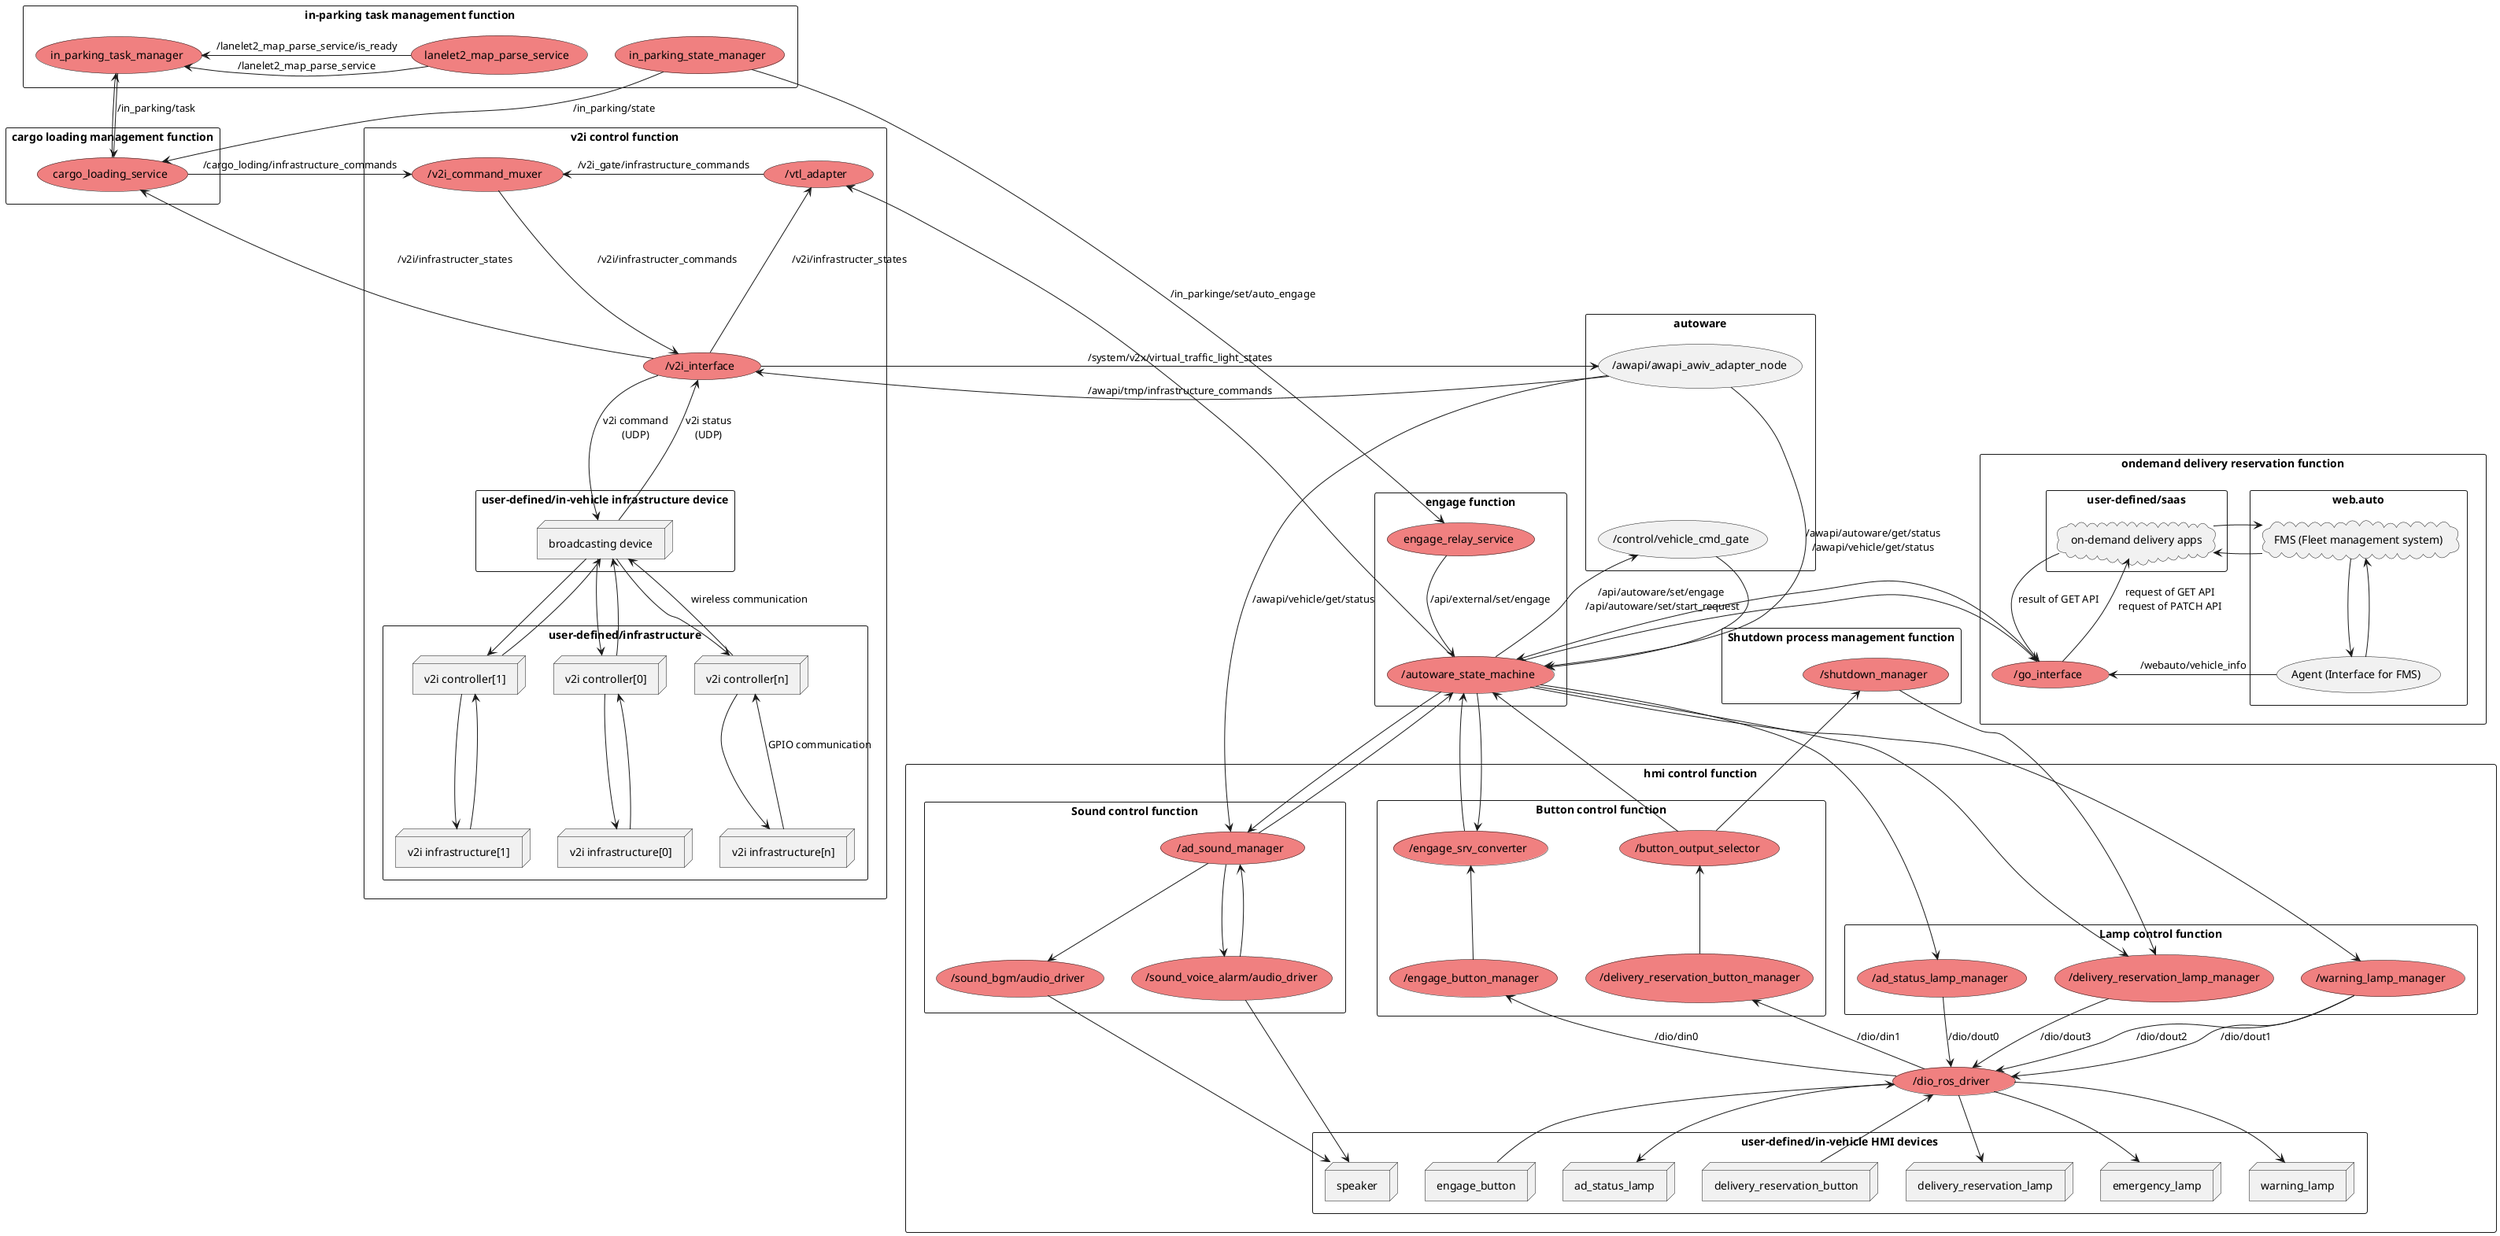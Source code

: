 @startuml
rectangle "autoware" {
  usecase "/awapi/awapi_awiv_adapter_node"
  usecase "/control/vehicle_cmd_gate"
}

rectangle "v2i control function" {
  usecase "/v2i_interface" #LightCoral
  usecase "/vtl_adapter" #LightCoral
  usecase "/v2i_command_muxer" #LightCoral
  rectangle "user-defined/in-vehicle infrastructure device" {
    node "broadcasting device"
  }
  rectangle "user-defined/infrastructure" {
    node "v2i controller[0]" as v2ictl_0
    node "v2i controller[1]" as v2ictl_1
    node "v2i controller[n]" as v2ictl_n
    node "v2i infrastructure[0]" as v2ihw_0
    node "v2i infrastructure[1]" as v2ihw_1
    node "v2i infrastructure[n]" as v2ihw_n
  }
}

rectangle "in-parking task management function" {
    usecase "in_parking_state_manager" #LightCoral
    usecase "in_parking_task_manager" #LightCoral
    usecase "lanelet2_map_parse_service" #LightCoral
}

rectangle "engage function"{
    usecase "engage_relay_service"  #LightCoral
    usecase "/autoware_state_machine" #LightCoral
}

rectangle "cargo loading management function"{
  usecase "cargo_loading_service"  #LightCoral
}

rectangle "ondemand delivery reservation function" {
  rectangle "web.auto" {
    cloud "FMS (Fleet management system)" as FMS
    usecase "Agent (Interface for FMS)" as Agent
  }
  rectangle "user-defined/saas" {
    cloud "on-demand delivery apps" as DeliveryApp
  }
  usecase "/go_interface" #LightCoral
}

rectangle "Shutdown process management function" {
    usecase "/shutdown_manager" #LightCoral
}

rectangle "hmi control function" {
  rectangle "Sound control function" {
    usecase "/ad_sound_manager" #LightCoral
    usecase "/sound_voice_alarm/audio_driver" #LightCoral
    usecase "/sound_bgm/audio_driver" #LightCoral
  }
  rectangle "Lamp control function" {
    usecase "/ad_status_lamp_manager" #LightCoral
    usecase "/warning_lamp_manager" #LightCoral
    usecase "/delivery_reservation_lamp_manager" #LightCoral
  }
  rectangle "Button control function" {
    usecase "/engage_button_manager" #LightCoral
    usecase "/engage_srv_converter" #LightCoral
    usecase "/button_output_selector" #LightCoral
    usecase "/delivery_reservation_button_manager" #LightCoral
  }
  usecase "/dio_ros_driver" as (/dio_ros_driver) #LightCoral

  rectangle "user-defined/in-vehicle HMI devices" {
    node "speaker"
    node "ad_status_lamp"
    node "warning_lamp"
    node "emergency_lamp"
    node "delivery_reservation_lamp"
    node "engage_button"
    node "delivery_reservation_button"
  }
}

(/autoware_state_machine) -> (/go_interface)
(/autoware_state_machine) <- (/go_interface)

(cargo_loading_service) <-u-- (in_parking_state_manager) :/in_parking/state
(cargo_loading_service) -u-> (in_parking_task_manager)
(cargo_loading_service) <--- (in_parking_task_manager) :/in_parking/task
(in_parking_task_manager) <- (lanelet2_map_parse_service) : /lanelet2_map_parse_service
(in_parking_task_manager) <- (lanelet2_map_parse_service) : /lanelet2_map_parse_service/is_ready
(/vtl_adapter) <-d- (/v2i_interface) : /v2i/infrastructer_states
(cargo_loading_service) -> (/v2i_command_muxer) : /cargo_loding/infrastructure_commands
(/v2i_command_muxer) -> (/v2i_interface) : /v2i/infrastructer_commands
(/v2i_interface) -> (cargo_loading_service) : /v2i/infrastructer_states

(in_parking_state_manager) -d---> (engage_relay_service) : \n\n\n\n\n/in_parkinge/set/auto_engage
(/autoware_state_machine) <-u- (engage_relay_service) : /api/external/set/engage

(/v2i_interface) -[hidden] (/ad_sound_manager)
(/engage_srv_converter) -[hidden] (/v2i_interface)
(/ad_sound_manager) -[hidden] (/engage_srv_converter)
(broadcasting device) -[hidden] (speaker)

(/delivery_reservation_lamp_manager) --[hidden] (delivery_reservation_lamp)
(/ad_status_lamp_manager) --[hidden] (ad_status_lamp)
(/engage_button_manager) --[hidden] (engage_button)
(/warning_lamp_manager) --[hidden] (emergency_lamp)
(/warning_lamp_manager) ---[hidden] (warning_lamp)
(/ad_sound_manager) --[hidden] (speaker)

(/v2i_interface) <-r- (/awapi/awapi_awiv_adapter_node)  : \n/awapi/tmp/infrastructure_commands
(/v2i_interface) -r-> (/awapi/awapi_awiv_adapter_node)  : \n\n\n/system/v2x/virtual_traffic_light_states
(/v2i_interface) --> (broadcasting device) : v2i command\n(UDP)
(/v2i_interface) <-- (broadcasting device) : v2i status\n(UDP)
(/v2i_command_muxer) <- (/vtl_adapter) : \n\n/v2i_gate/infrastructure_commands
(/vtl_adapter) <- (/autoware_state_machine)

(broadcasting device) --> (v2ictl_0)
(broadcasting device) <-- (v2ictl_0)
(broadcasting device) --> (v2ictl_1)
(broadcasting device) <-- (v2ictl_1)
(broadcasting device) --> (v2ictl_n)
(broadcasting device) <-- (v2ictl_n) : wireless communication

(/autoware_state_machine) --> (/ad_status_lamp_manager)
(/ad_status_lamp_manager) --> (/dio_ros_driver) : /dio/dout0

(/delivery_reservation_button_manager) <-- (/dio_ros_driver): /dio/din1
(/button_output_selector) <-- (/delivery_reservation_button_manager)
(/autoware_state_machine) <- (/button_output_selector)
(/shutdown_manager) <-d- (/button_output_selector)
(/engage_button_manager) <-- (/dio_ros_driver): /dio/din0
(/engage_srv_converter) <-- (/engage_button_manager)

(/autoware_state_machine) --> (/delivery_reservation_lamp_manager)
(/shutdown_manager) -d-> (/delivery_reservation_lamp_manager)
(/delivery_reservation_lamp_manager) --> (/dio_ros_driver) : /dio/dout3

(/autoware_state_machine) <-- (/engage_srv_converter)
(/autoware_state_machine) --> (/engage_srv_converter) 
(/control/vehicle_cmd_gate) <-- (/autoware_state_machine) : /api/autoware/set/engage\n /api/autoware/set/start_request
(/control/vehicle_cmd_gate) --> (/autoware_state_machine) 

(/awapi/awapi_awiv_adapter_node) -.[hidden] (/control/vehicle_cmd_gate)
(/awapi/awapi_awiv_adapter_node) --> (/ad_sound_manager) : /awapi/vehicle/get/status
(/autoware_state_machine) ---> (/ad_sound_manager)
(/autoware_state_machine) <--- (/ad_sound_manager)
(/ad_sound_manager) --> (/sound_voice_alarm/audio_driver)
(/ad_sound_manager) <-- (/sound_voice_alarm/audio_driver)
(/ad_sound_manager) --> (/sound_bgm/audio_driver)
(/sound_voice_alarm/audio_driver) --> (speaker)
(/sound_bgm/audio_driver) --> (speaker)

(FMS) -> (DeliveryApp)
(FMS) <- (DeliveryApp)
(FMS) --> (Agent)
(FMS) <-- (Agent)
(Agent) -> (/go_interface) : /webauto/vehicle_info
(DeliveryApp) -->  (/go_interface) : result of GET API
(DeliveryApp) <-- (/go_interface) : request of GET API\nrequest of PATCH API

(broadcasting device) -[hidden] (v2ictl_1)
(v2ictl_0) -[hidden] (v2ictl_1)
(v2ictl_1) -[hidden] (v2ictl_n)
(v2ictl_n) --[hidden] (/ad_sound_manager)


(v2ictl_0) --> (v2ihw_0)
(v2ictl_0) <-- (v2ihw_0)
(v2ictl_1) --> (v2ihw_1)
(v2ictl_1) <-- (v2ihw_1)
(v2ictl_n) --> (v2ihw_n)
(v2ictl_n) <-- (v2ihw_n) : GPIO communication

(/autoware_state_machine) --> (/warning_lamp_manager)
(/warning_lamp_manager) --> (/dio_ros_driver) : /dio/dout2
(/warning_lamp_manager) --> (/dio_ros_driver) : /dio/dout1

(/dio_ros_driver) --> (ad_status_lamp)
(/dio_ros_driver) --> (warning_lamp)
(/dio_ros_driver) --> (emergency_lamp)
(/dio_ros_driver) --> (delivery_reservation_lamp)
(/dio_ros_driver) <-- (engage_button)
(/dio_ros_driver) <-- (delivery_reservation_button)

(/awapi/awapi_awiv_adapter_node) --> (/autoware_state_machine) : /awapi/autoware/get/status\n/awapi/vehicle/get/status

@enduml
